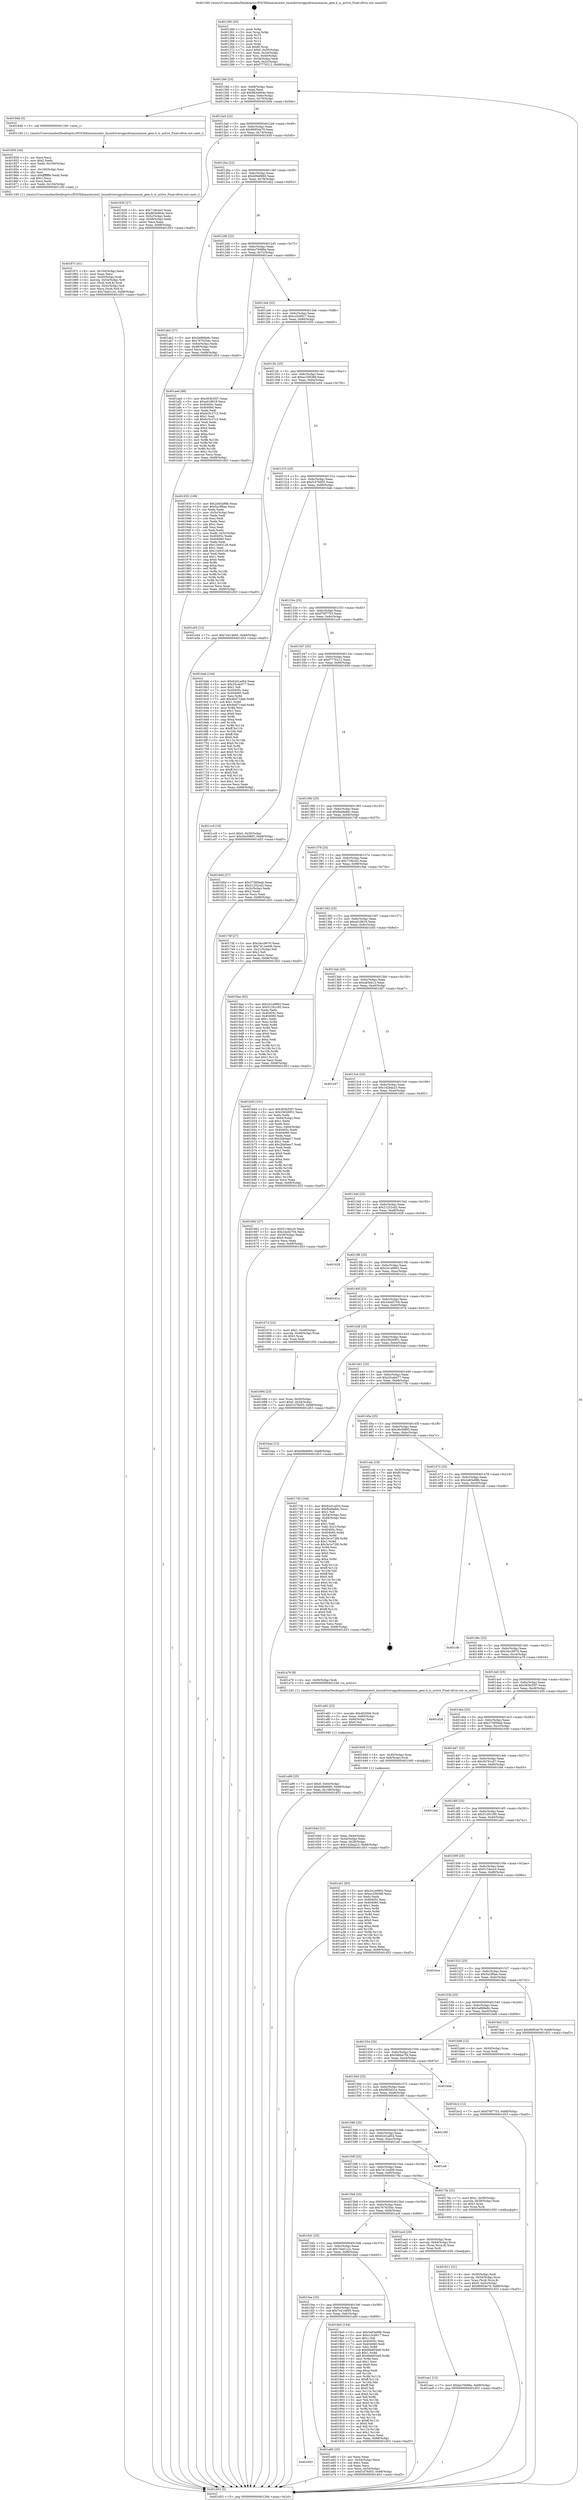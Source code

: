 digraph "0x401260" {
  label = "0x401260 (/mnt/c/Users/mathe/Desktop/tcc/POCII/binaries/extr_linuxdriversgpudrmmsmmsm_gem.h_is_active_Final-ollvm.out::main(0))"
  labelloc = "t"
  node[shape=record]

  Entry [label="",width=0.3,height=0.3,shape=circle,fillcolor=black,style=filled]
  "0x40128d" [label="{
     0x40128d [23]\l
     | [instrs]\l
     &nbsp;&nbsp;0x40128d \<+3\>: mov -0x68(%rbp),%eax\l
     &nbsp;&nbsp;0x401290 \<+2\>: mov %eax,%ecx\l
     &nbsp;&nbsp;0x401292 \<+6\>: sub $0x863a064e,%ecx\l
     &nbsp;&nbsp;0x401298 \<+3\>: mov %eax,-0x6c(%rbp)\l
     &nbsp;&nbsp;0x40129b \<+3\>: mov %ecx,-0x70(%rbp)\l
     &nbsp;&nbsp;0x40129e \<+6\>: je 000000000040184b \<main+0x5eb\>\l
  }"]
  "0x40184b" [label="{
     0x40184b [5]\l
     | [instrs]\l
     &nbsp;&nbsp;0x40184b \<+5\>: call 0000000000401160 \<next_i\>\l
     | [calls]\l
     &nbsp;&nbsp;0x401160 \{1\} (/mnt/c/Users/mathe/Desktop/tcc/POCII/binaries/extr_linuxdriversgpudrmmsmmsm_gem.h_is_active_Final-ollvm.out::next_i)\l
  }"]
  "0x4012a4" [label="{
     0x4012a4 [22]\l
     | [instrs]\l
     &nbsp;&nbsp;0x4012a4 \<+5\>: jmp 00000000004012a9 \<main+0x49\>\l
     &nbsp;&nbsp;0x4012a9 \<+3\>: mov -0x6c(%rbp),%eax\l
     &nbsp;&nbsp;0x4012ac \<+5\>: sub $0x96954e79,%eax\l
     &nbsp;&nbsp;0x4012b1 \<+3\>: mov %eax,-0x74(%rbp)\l
     &nbsp;&nbsp;0x4012b4 \<+6\>: je 0000000000401830 \<main+0x5d0\>\l
  }"]
  Exit [label="",width=0.3,height=0.3,shape=circle,fillcolor=black,style=filled,peripheries=2]
  "0x401830" [label="{
     0x401830 [27]\l
     | [instrs]\l
     &nbsp;&nbsp;0x401830 \<+5\>: mov $0x718b2e5,%eax\l
     &nbsp;&nbsp;0x401835 \<+5\>: mov $0x863a064e,%ecx\l
     &nbsp;&nbsp;0x40183a \<+3\>: mov -0x5c(%rbp),%edx\l
     &nbsp;&nbsp;0x40183d \<+3\>: cmp -0x58(%rbp),%edx\l
     &nbsp;&nbsp;0x401840 \<+3\>: cmovl %ecx,%eax\l
     &nbsp;&nbsp;0x401843 \<+3\>: mov %eax,-0x68(%rbp)\l
     &nbsp;&nbsp;0x401846 \<+5\>: jmp 0000000000401d53 \<main+0xaf3\>\l
  }"]
  "0x4012ba" [label="{
     0x4012ba [22]\l
     | [instrs]\l
     &nbsp;&nbsp;0x4012ba \<+5\>: jmp 00000000004012bf \<main+0x5f\>\l
     &nbsp;&nbsp;0x4012bf \<+3\>: mov -0x6c(%rbp),%eax\l
     &nbsp;&nbsp;0x4012c2 \<+5\>: sub $0xb0fe6660,%eax\l
     &nbsp;&nbsp;0x4012c7 \<+3\>: mov %eax,-0x78(%rbp)\l
     &nbsp;&nbsp;0x4012ca \<+6\>: je 0000000000401ab2 \<main+0x852\>\l
  }"]
  "0x401bc2" [label="{
     0x401bc2 [12]\l
     | [instrs]\l
     &nbsp;&nbsp;0x401bc2 \<+7\>: movl $0xf76f7753,-0x68(%rbp)\l
     &nbsp;&nbsp;0x401bc9 \<+5\>: jmp 0000000000401d53 \<main+0xaf3\>\l
  }"]
  "0x401ab2" [label="{
     0x401ab2 [27]\l
     | [instrs]\l
     &nbsp;&nbsp;0x401ab2 \<+5\>: mov $0x5a868e8c,%eax\l
     &nbsp;&nbsp;0x401ab7 \<+5\>: mov $0x767635dc,%ecx\l
     &nbsp;&nbsp;0x401abc \<+3\>: mov -0x64(%rbp),%edx\l
     &nbsp;&nbsp;0x401abf \<+3\>: cmp -0x48(%rbp),%edx\l
     &nbsp;&nbsp;0x401ac2 \<+3\>: cmovl %ecx,%eax\l
     &nbsp;&nbsp;0x401ac5 \<+3\>: mov %eax,-0x68(%rbp)\l
     &nbsp;&nbsp;0x401ac8 \<+5\>: jmp 0000000000401d53 \<main+0xaf3\>\l
  }"]
  "0x4012d0" [label="{
     0x4012d0 [22]\l
     | [instrs]\l
     &nbsp;&nbsp;0x4012d0 \<+5\>: jmp 00000000004012d5 \<main+0x75\>\l
     &nbsp;&nbsp;0x4012d5 \<+3\>: mov -0x6c(%rbp),%eax\l
     &nbsp;&nbsp;0x4012d8 \<+5\>: sub $0xba79488a,%eax\l
     &nbsp;&nbsp;0x4012dd \<+3\>: mov %eax,-0x7c(%rbp)\l
     &nbsp;&nbsp;0x4012e0 \<+6\>: je 0000000000401aed \<main+0x88d\>\l
  }"]
  "0x401ae1" [label="{
     0x401ae1 [12]\l
     | [instrs]\l
     &nbsp;&nbsp;0x401ae1 \<+7\>: movl $0xba79488a,-0x68(%rbp)\l
     &nbsp;&nbsp;0x401ae8 \<+5\>: jmp 0000000000401d53 \<main+0xaf3\>\l
  }"]
  "0x401aed" [label="{
     0x401aed [88]\l
     | [instrs]\l
     &nbsp;&nbsp;0x401aed \<+5\>: mov $0x363b35f7,%eax\l
     &nbsp;&nbsp;0x401af2 \<+5\>: mov $0xa018919,%ecx\l
     &nbsp;&nbsp;0x401af7 \<+7\>: mov 0x40405c,%edx\l
     &nbsp;&nbsp;0x401afe \<+7\>: mov 0x404060,%esi\l
     &nbsp;&nbsp;0x401b05 \<+2\>: mov %edx,%edi\l
     &nbsp;&nbsp;0x401b07 \<+6\>: add $0xbc5c37c3,%edi\l
     &nbsp;&nbsp;0x401b0d \<+3\>: sub $0x1,%edi\l
     &nbsp;&nbsp;0x401b10 \<+6\>: sub $0xbc5c37c3,%edi\l
     &nbsp;&nbsp;0x401b16 \<+3\>: imul %edi,%edx\l
     &nbsp;&nbsp;0x401b19 \<+3\>: and $0x1,%edx\l
     &nbsp;&nbsp;0x401b1c \<+3\>: cmp $0x0,%edx\l
     &nbsp;&nbsp;0x401b1f \<+4\>: sete %r8b\l
     &nbsp;&nbsp;0x401b23 \<+3\>: cmp $0xa,%esi\l
     &nbsp;&nbsp;0x401b26 \<+4\>: setl %r9b\l
     &nbsp;&nbsp;0x401b2a \<+3\>: mov %r8b,%r10b\l
     &nbsp;&nbsp;0x401b2d \<+3\>: and %r9b,%r10b\l
     &nbsp;&nbsp;0x401b30 \<+3\>: xor %r9b,%r8b\l
     &nbsp;&nbsp;0x401b33 \<+3\>: or %r8b,%r10b\l
     &nbsp;&nbsp;0x401b36 \<+4\>: test $0x1,%r10b\l
     &nbsp;&nbsp;0x401b3a \<+3\>: cmovne %ecx,%eax\l
     &nbsp;&nbsp;0x401b3d \<+3\>: mov %eax,-0x68(%rbp)\l
     &nbsp;&nbsp;0x401b40 \<+5\>: jmp 0000000000401d53 \<main+0xaf3\>\l
  }"]
  "0x4012e6" [label="{
     0x4012e6 [22]\l
     | [instrs]\l
     &nbsp;&nbsp;0x4012e6 \<+5\>: jmp 00000000004012eb \<main+0x8b\>\l
     &nbsp;&nbsp;0x4012eb \<+3\>: mov -0x6c(%rbp),%eax\l
     &nbsp;&nbsp;0x4012ee \<+5\>: sub $0xcc5c6617,%eax\l
     &nbsp;&nbsp;0x4012f3 \<+3\>: mov %eax,-0x80(%rbp)\l
     &nbsp;&nbsp;0x4012f6 \<+6\>: je 0000000000401935 \<main+0x6d5\>\l
  }"]
  "0x401a99" [label="{
     0x401a99 [25]\l
     | [instrs]\l
     &nbsp;&nbsp;0x401a99 \<+7\>: movl $0x0,-0x64(%rbp)\l
     &nbsp;&nbsp;0x401aa0 \<+7\>: movl $0xb0fe6660,-0x68(%rbp)\l
     &nbsp;&nbsp;0x401aa7 \<+6\>: mov %eax,-0x108(%rbp)\l
     &nbsp;&nbsp;0x401aad \<+5\>: jmp 0000000000401d53 \<main+0xaf3\>\l
  }"]
  "0x401935" [label="{
     0x401935 [109]\l
     | [instrs]\l
     &nbsp;&nbsp;0x401935 \<+5\>: mov $0x2e83a98b,%eax\l
     &nbsp;&nbsp;0x40193a \<+5\>: mov $0x5a1ff4ae,%ecx\l
     &nbsp;&nbsp;0x40193f \<+2\>: xor %edx,%edx\l
     &nbsp;&nbsp;0x401941 \<+3\>: mov -0x5c(%rbp),%esi\l
     &nbsp;&nbsp;0x401944 \<+2\>: mov %edx,%edi\l
     &nbsp;&nbsp;0x401946 \<+2\>: sub %esi,%edi\l
     &nbsp;&nbsp;0x401948 \<+2\>: mov %edx,%esi\l
     &nbsp;&nbsp;0x40194a \<+3\>: sub $0x1,%esi\l
     &nbsp;&nbsp;0x40194d \<+2\>: add %esi,%edi\l
     &nbsp;&nbsp;0x40194f \<+2\>: sub %edi,%edx\l
     &nbsp;&nbsp;0x401951 \<+3\>: mov %edx,-0x5c(%rbp)\l
     &nbsp;&nbsp;0x401954 \<+7\>: mov 0x40405c,%edx\l
     &nbsp;&nbsp;0x40195b \<+7\>: mov 0x404060,%esi\l
     &nbsp;&nbsp;0x401962 \<+2\>: mov %edx,%edi\l
     &nbsp;&nbsp;0x401964 \<+6\>: sub $0x13493128,%edi\l
     &nbsp;&nbsp;0x40196a \<+3\>: sub $0x1,%edi\l
     &nbsp;&nbsp;0x40196d \<+6\>: add $0x13493128,%edi\l
     &nbsp;&nbsp;0x401973 \<+3\>: imul %edi,%edx\l
     &nbsp;&nbsp;0x401976 \<+3\>: and $0x1,%edx\l
     &nbsp;&nbsp;0x401979 \<+3\>: cmp $0x0,%edx\l
     &nbsp;&nbsp;0x40197c \<+4\>: sete %r8b\l
     &nbsp;&nbsp;0x401980 \<+3\>: cmp $0xa,%esi\l
     &nbsp;&nbsp;0x401983 \<+4\>: setl %r9b\l
     &nbsp;&nbsp;0x401987 \<+3\>: mov %r8b,%r10b\l
     &nbsp;&nbsp;0x40198a \<+3\>: and %r9b,%r10b\l
     &nbsp;&nbsp;0x40198d \<+3\>: xor %r9b,%r8b\l
     &nbsp;&nbsp;0x401990 \<+3\>: or %r8b,%r10b\l
     &nbsp;&nbsp;0x401993 \<+4\>: test $0x1,%r10b\l
     &nbsp;&nbsp;0x401997 \<+3\>: cmovne %ecx,%eax\l
     &nbsp;&nbsp;0x40199a \<+3\>: mov %eax,-0x68(%rbp)\l
     &nbsp;&nbsp;0x40199d \<+5\>: jmp 0000000000401d53 \<main+0xaf3\>\l
  }"]
  "0x4012fc" [label="{
     0x4012fc [25]\l
     | [instrs]\l
     &nbsp;&nbsp;0x4012fc \<+5\>: jmp 0000000000401301 \<main+0xa1\>\l
     &nbsp;&nbsp;0x401301 \<+3\>: mov -0x6c(%rbp),%eax\l
     &nbsp;&nbsp;0x401304 \<+5\>: sub $0xec356368,%eax\l
     &nbsp;&nbsp;0x401309 \<+6\>: mov %eax,-0x84(%rbp)\l
     &nbsp;&nbsp;0x40130f \<+6\>: je 0000000000401a54 \<main+0x7f4\>\l
  }"]
  "0x401a82" [label="{
     0x401a82 [23]\l
     | [instrs]\l
     &nbsp;&nbsp;0x401a82 \<+10\>: movabs $0x4020b6,%rdi\l
     &nbsp;&nbsp;0x401a8c \<+3\>: mov %eax,-0x60(%rbp)\l
     &nbsp;&nbsp;0x401a8f \<+3\>: mov -0x60(%rbp),%esi\l
     &nbsp;&nbsp;0x401a92 \<+2\>: mov $0x0,%al\l
     &nbsp;&nbsp;0x401a94 \<+5\>: call 0000000000401040 \<printf@plt\>\l
     | [calls]\l
     &nbsp;&nbsp;0x401040 \{1\} (unknown)\l
  }"]
  "0x401a54" [label="{
     0x401a54 [12]\l
     | [instrs]\l
     &nbsp;&nbsp;0x401a54 \<+7\>: movl $0x7e414665,-0x68(%rbp)\l
     &nbsp;&nbsp;0x401a5b \<+5\>: jmp 0000000000401d53 \<main+0xaf3\>\l
  }"]
  "0x401315" [label="{
     0x401315 [25]\l
     | [instrs]\l
     &nbsp;&nbsp;0x401315 \<+5\>: jmp 000000000040131a \<main+0xba\>\l
     &nbsp;&nbsp;0x40131a \<+3\>: mov -0x6c(%rbp),%eax\l
     &nbsp;&nbsp;0x40131d \<+5\>: sub $0xf1d76d55,%eax\l
     &nbsp;&nbsp;0x401322 \<+6\>: mov %eax,-0x88(%rbp)\l
     &nbsp;&nbsp;0x401328 \<+6\>: je 00000000004016ab \<main+0x44b\>\l
  }"]
  "0x401603" [label="{
     0x401603\l
  }", style=dashed]
  "0x4016ab" [label="{
     0x4016ab [144]\l
     | [instrs]\l
     &nbsp;&nbsp;0x4016ab \<+5\>: mov $0x62d1ad54,%eax\l
     &nbsp;&nbsp;0x4016b0 \<+5\>: mov $0x25cab477,%ecx\l
     &nbsp;&nbsp;0x4016b5 \<+2\>: mov $0x1,%dl\l
     &nbsp;&nbsp;0x4016b7 \<+7\>: mov 0x40405c,%esi\l
     &nbsp;&nbsp;0x4016be \<+7\>: mov 0x404060,%edi\l
     &nbsp;&nbsp;0x4016c5 \<+3\>: mov %esi,%r8d\l
     &nbsp;&nbsp;0x4016c8 \<+7\>: add $0x4bd71dad,%r8d\l
     &nbsp;&nbsp;0x4016cf \<+4\>: sub $0x1,%r8d\l
     &nbsp;&nbsp;0x4016d3 \<+7\>: sub $0x4bd71dad,%r8d\l
     &nbsp;&nbsp;0x4016da \<+4\>: imul %r8d,%esi\l
     &nbsp;&nbsp;0x4016de \<+3\>: and $0x1,%esi\l
     &nbsp;&nbsp;0x4016e1 \<+3\>: cmp $0x0,%esi\l
     &nbsp;&nbsp;0x4016e4 \<+4\>: sete %r9b\l
     &nbsp;&nbsp;0x4016e8 \<+3\>: cmp $0xa,%edi\l
     &nbsp;&nbsp;0x4016eb \<+4\>: setl %r10b\l
     &nbsp;&nbsp;0x4016ef \<+3\>: mov %r9b,%r11b\l
     &nbsp;&nbsp;0x4016f2 \<+4\>: xor $0xff,%r11b\l
     &nbsp;&nbsp;0x4016f6 \<+3\>: mov %r10b,%bl\l
     &nbsp;&nbsp;0x4016f9 \<+3\>: xor $0xff,%bl\l
     &nbsp;&nbsp;0x4016fc \<+3\>: xor $0x0,%dl\l
     &nbsp;&nbsp;0x4016ff \<+3\>: mov %r11b,%r14b\l
     &nbsp;&nbsp;0x401702 \<+4\>: and $0x0,%r14b\l
     &nbsp;&nbsp;0x401706 \<+3\>: and %dl,%r9b\l
     &nbsp;&nbsp;0x401709 \<+3\>: mov %bl,%r15b\l
     &nbsp;&nbsp;0x40170c \<+4\>: and $0x0,%r15b\l
     &nbsp;&nbsp;0x401710 \<+3\>: and %dl,%r10b\l
     &nbsp;&nbsp;0x401713 \<+3\>: or %r9b,%r14b\l
     &nbsp;&nbsp;0x401716 \<+3\>: or %r10b,%r15b\l
     &nbsp;&nbsp;0x401719 \<+3\>: xor %r15b,%r14b\l
     &nbsp;&nbsp;0x40171c \<+3\>: or %bl,%r11b\l
     &nbsp;&nbsp;0x40171f \<+4\>: xor $0xff,%r11b\l
     &nbsp;&nbsp;0x401723 \<+3\>: or $0x0,%dl\l
     &nbsp;&nbsp;0x401726 \<+3\>: and %dl,%r11b\l
     &nbsp;&nbsp;0x401729 \<+3\>: or %r11b,%r14b\l
     &nbsp;&nbsp;0x40172c \<+4\>: test $0x1,%r14b\l
     &nbsp;&nbsp;0x401730 \<+3\>: cmovne %ecx,%eax\l
     &nbsp;&nbsp;0x401733 \<+3\>: mov %eax,-0x68(%rbp)\l
     &nbsp;&nbsp;0x401736 \<+5\>: jmp 0000000000401d53 \<main+0xaf3\>\l
  }"]
  "0x40132e" [label="{
     0x40132e [25]\l
     | [instrs]\l
     &nbsp;&nbsp;0x40132e \<+5\>: jmp 0000000000401333 \<main+0xd3\>\l
     &nbsp;&nbsp;0x401333 \<+3\>: mov -0x6c(%rbp),%eax\l
     &nbsp;&nbsp;0x401336 \<+5\>: sub $0xf76f7753,%eax\l
     &nbsp;&nbsp;0x40133b \<+6\>: mov %eax,-0x8c(%rbp)\l
     &nbsp;&nbsp;0x401341 \<+6\>: je 0000000000401cc9 \<main+0xa69\>\l
  }"]
  "0x401a60" [label="{
     0x401a60 [25]\l
     | [instrs]\l
     &nbsp;&nbsp;0x401a60 \<+2\>: xor %eax,%eax\l
     &nbsp;&nbsp;0x401a62 \<+3\>: mov -0x54(%rbp),%ecx\l
     &nbsp;&nbsp;0x401a65 \<+3\>: sub $0x1,%eax\l
     &nbsp;&nbsp;0x401a68 \<+2\>: sub %eax,%ecx\l
     &nbsp;&nbsp;0x401a6a \<+3\>: mov %ecx,-0x54(%rbp)\l
     &nbsp;&nbsp;0x401a6d \<+7\>: movl $0xf1d76d55,-0x68(%rbp)\l
     &nbsp;&nbsp;0x401a74 \<+5\>: jmp 0000000000401d53 \<main+0xaf3\>\l
  }"]
  "0x401cc9" [label="{
     0x401cc9 [19]\l
     | [instrs]\l
     &nbsp;&nbsp;0x401cc9 \<+7\>: movl $0x0,-0x30(%rbp)\l
     &nbsp;&nbsp;0x401cd0 \<+7\>: movl $0x26c096f3,-0x68(%rbp)\l
     &nbsp;&nbsp;0x401cd7 \<+5\>: jmp 0000000000401d53 \<main+0xaf3\>\l
  }"]
  "0x401347" [label="{
     0x401347 [25]\l
     | [instrs]\l
     &nbsp;&nbsp;0x401347 \<+5\>: jmp 000000000040134c \<main+0xec\>\l
     &nbsp;&nbsp;0x40134c \<+3\>: mov -0x6c(%rbp),%eax\l
     &nbsp;&nbsp;0x40134f \<+5\>: sub $0xf7776212,%eax\l
     &nbsp;&nbsp;0x401354 \<+6\>: mov %eax,-0x90(%rbp)\l
     &nbsp;&nbsp;0x40135a \<+6\>: je 000000000040160d \<main+0x3ad\>\l
  }"]
  "0x4015ea" [label="{
     0x4015ea [25]\l
     | [instrs]\l
     &nbsp;&nbsp;0x4015ea \<+5\>: jmp 00000000004015ef \<main+0x38f\>\l
     &nbsp;&nbsp;0x4015ef \<+3\>: mov -0x6c(%rbp),%eax\l
     &nbsp;&nbsp;0x4015f2 \<+5\>: sub $0x7e414665,%eax\l
     &nbsp;&nbsp;0x4015f7 \<+6\>: mov %eax,-0xfc(%rbp)\l
     &nbsp;&nbsp;0x4015fd \<+6\>: je 0000000000401a60 \<main+0x800\>\l
  }"]
  "0x40160d" [label="{
     0x40160d [27]\l
     | [instrs]\l
     &nbsp;&nbsp;0x40160d \<+5\>: mov $0x37585beb,%eax\l
     &nbsp;&nbsp;0x401612 \<+5\>: mov $0x21252cd2,%ecx\l
     &nbsp;&nbsp;0x401617 \<+3\>: mov -0x2c(%rbp),%edx\l
     &nbsp;&nbsp;0x40161a \<+3\>: cmp $0x2,%edx\l
     &nbsp;&nbsp;0x40161d \<+3\>: cmovne %ecx,%eax\l
     &nbsp;&nbsp;0x401620 \<+3\>: mov %eax,-0x68(%rbp)\l
     &nbsp;&nbsp;0x401623 \<+5\>: jmp 0000000000401d53 \<main+0xaf3\>\l
  }"]
  "0x401360" [label="{
     0x401360 [25]\l
     | [instrs]\l
     &nbsp;&nbsp;0x401360 \<+5\>: jmp 0000000000401365 \<main+0x105\>\l
     &nbsp;&nbsp;0x401365 \<+3\>: mov -0x6c(%rbp),%eax\l
     &nbsp;&nbsp;0x401368 \<+5\>: sub $0xfba9a8dc,%eax\l
     &nbsp;&nbsp;0x40136d \<+6\>: mov %eax,-0x94(%rbp)\l
     &nbsp;&nbsp;0x401373 \<+6\>: je 00000000004017df \<main+0x57f\>\l
  }"]
  "0x401d53" [label="{
     0x401d53 [5]\l
     | [instrs]\l
     &nbsp;&nbsp;0x401d53 \<+5\>: jmp 000000000040128d \<main+0x2d\>\l
  }"]
  "0x401260" [label="{
     0x401260 [45]\l
     | [instrs]\l
     &nbsp;&nbsp;0x401260 \<+1\>: push %rbp\l
     &nbsp;&nbsp;0x401261 \<+3\>: mov %rsp,%rbp\l
     &nbsp;&nbsp;0x401264 \<+2\>: push %r15\l
     &nbsp;&nbsp;0x401266 \<+2\>: push %r14\l
     &nbsp;&nbsp;0x401268 \<+2\>: push %r12\l
     &nbsp;&nbsp;0x40126a \<+1\>: push %rbx\l
     &nbsp;&nbsp;0x40126b \<+7\>: sub $0xf0,%rsp\l
     &nbsp;&nbsp;0x401272 \<+7\>: movl $0x0,-0x30(%rbp)\l
     &nbsp;&nbsp;0x401279 \<+3\>: mov %edi,-0x34(%rbp)\l
     &nbsp;&nbsp;0x40127c \<+4\>: mov %rsi,-0x40(%rbp)\l
     &nbsp;&nbsp;0x401280 \<+3\>: mov -0x34(%rbp),%edi\l
     &nbsp;&nbsp;0x401283 \<+3\>: mov %edi,-0x2c(%rbp)\l
     &nbsp;&nbsp;0x401286 \<+7\>: movl $0xf7776212,-0x68(%rbp)\l
  }"]
  "0x4018a5" [label="{
     0x4018a5 [144]\l
     | [instrs]\l
     &nbsp;&nbsp;0x4018a5 \<+5\>: mov $0x2e83a98b,%eax\l
     &nbsp;&nbsp;0x4018aa \<+5\>: mov $0xcc5c6617,%ecx\l
     &nbsp;&nbsp;0x4018af \<+2\>: mov $0x1,%dl\l
     &nbsp;&nbsp;0x4018b1 \<+7\>: mov 0x40405c,%esi\l
     &nbsp;&nbsp;0x4018b8 \<+7\>: mov 0x404060,%edi\l
     &nbsp;&nbsp;0x4018bf \<+3\>: mov %esi,%r8d\l
     &nbsp;&nbsp;0x4018c2 \<+7\>: sub $0x6bb654e9,%r8d\l
     &nbsp;&nbsp;0x4018c9 \<+4\>: sub $0x1,%r8d\l
     &nbsp;&nbsp;0x4018cd \<+7\>: add $0x6bb654e9,%r8d\l
     &nbsp;&nbsp;0x4018d4 \<+4\>: imul %r8d,%esi\l
     &nbsp;&nbsp;0x4018d8 \<+3\>: and $0x1,%esi\l
     &nbsp;&nbsp;0x4018db \<+3\>: cmp $0x0,%esi\l
     &nbsp;&nbsp;0x4018de \<+4\>: sete %r9b\l
     &nbsp;&nbsp;0x4018e2 \<+3\>: cmp $0xa,%edi\l
     &nbsp;&nbsp;0x4018e5 \<+4\>: setl %r10b\l
     &nbsp;&nbsp;0x4018e9 \<+3\>: mov %r9b,%r11b\l
     &nbsp;&nbsp;0x4018ec \<+4\>: xor $0xff,%r11b\l
     &nbsp;&nbsp;0x4018f0 \<+3\>: mov %r10b,%bl\l
     &nbsp;&nbsp;0x4018f3 \<+3\>: xor $0xff,%bl\l
     &nbsp;&nbsp;0x4018f6 \<+3\>: xor $0x0,%dl\l
     &nbsp;&nbsp;0x4018f9 \<+3\>: mov %r11b,%r14b\l
     &nbsp;&nbsp;0x4018fc \<+4\>: and $0x0,%r14b\l
     &nbsp;&nbsp;0x401900 \<+3\>: and %dl,%r9b\l
     &nbsp;&nbsp;0x401903 \<+3\>: mov %bl,%r15b\l
     &nbsp;&nbsp;0x401906 \<+4\>: and $0x0,%r15b\l
     &nbsp;&nbsp;0x40190a \<+3\>: and %dl,%r10b\l
     &nbsp;&nbsp;0x40190d \<+3\>: or %r9b,%r14b\l
     &nbsp;&nbsp;0x401910 \<+3\>: or %r10b,%r15b\l
     &nbsp;&nbsp;0x401913 \<+3\>: xor %r15b,%r14b\l
     &nbsp;&nbsp;0x401916 \<+3\>: or %bl,%r11b\l
     &nbsp;&nbsp;0x401919 \<+4\>: xor $0xff,%r11b\l
     &nbsp;&nbsp;0x40191d \<+3\>: or $0x0,%dl\l
     &nbsp;&nbsp;0x401920 \<+3\>: and %dl,%r11b\l
     &nbsp;&nbsp;0x401923 \<+3\>: or %r11b,%r14b\l
     &nbsp;&nbsp;0x401926 \<+4\>: test $0x1,%r14b\l
     &nbsp;&nbsp;0x40192a \<+3\>: cmovne %ecx,%eax\l
     &nbsp;&nbsp;0x40192d \<+3\>: mov %eax,-0x68(%rbp)\l
     &nbsp;&nbsp;0x401930 \<+5\>: jmp 0000000000401d53 \<main+0xaf3\>\l
  }"]
  "0x4017df" [label="{
     0x4017df [27]\l
     | [instrs]\l
     &nbsp;&nbsp;0x4017df \<+5\>: mov $0x34cc9070,%eax\l
     &nbsp;&nbsp;0x4017e4 \<+5\>: mov $0x7412e406,%ecx\l
     &nbsp;&nbsp;0x4017e9 \<+3\>: mov -0x21(%rbp),%dl\l
     &nbsp;&nbsp;0x4017ec \<+3\>: test $0x1,%dl\l
     &nbsp;&nbsp;0x4017ef \<+3\>: cmovne %ecx,%eax\l
     &nbsp;&nbsp;0x4017f2 \<+3\>: mov %eax,-0x68(%rbp)\l
     &nbsp;&nbsp;0x4017f5 \<+5\>: jmp 0000000000401d53 \<main+0xaf3\>\l
  }"]
  "0x401379" [label="{
     0x401379 [25]\l
     | [instrs]\l
     &nbsp;&nbsp;0x401379 \<+5\>: jmp 000000000040137e \<main+0x11e\>\l
     &nbsp;&nbsp;0x40137e \<+3\>: mov -0x6c(%rbp),%eax\l
     &nbsp;&nbsp;0x401381 \<+5\>: sub $0x718b2e5,%eax\l
     &nbsp;&nbsp;0x401386 \<+6\>: mov %eax,-0x98(%rbp)\l
     &nbsp;&nbsp;0x40138c \<+6\>: je 00000000004019ae \<main+0x74e\>\l
  }"]
  "0x4015d1" [label="{
     0x4015d1 [25]\l
     | [instrs]\l
     &nbsp;&nbsp;0x4015d1 \<+5\>: jmp 00000000004015d6 \<main+0x376\>\l
     &nbsp;&nbsp;0x4015d6 \<+3\>: mov -0x6c(%rbp),%eax\l
     &nbsp;&nbsp;0x4015d9 \<+5\>: sub $0x7da41c2c,%eax\l
     &nbsp;&nbsp;0x4015de \<+6\>: mov %eax,-0xf8(%rbp)\l
     &nbsp;&nbsp;0x4015e4 \<+6\>: je 00000000004018a5 \<main+0x645\>\l
  }"]
  "0x4019ae" [label="{
     0x4019ae [83]\l
     | [instrs]\l
     &nbsp;&nbsp;0x4019ae \<+5\>: mov $0x241e9902,%eax\l
     &nbsp;&nbsp;0x4019b3 \<+5\>: mov $0x51291c95,%ecx\l
     &nbsp;&nbsp;0x4019b8 \<+2\>: xor %edx,%edx\l
     &nbsp;&nbsp;0x4019ba \<+7\>: mov 0x40405c,%esi\l
     &nbsp;&nbsp;0x4019c1 \<+7\>: mov 0x404060,%edi\l
     &nbsp;&nbsp;0x4019c8 \<+3\>: sub $0x1,%edx\l
     &nbsp;&nbsp;0x4019cb \<+3\>: mov %esi,%r8d\l
     &nbsp;&nbsp;0x4019ce \<+3\>: add %edx,%r8d\l
     &nbsp;&nbsp;0x4019d1 \<+4\>: imul %r8d,%esi\l
     &nbsp;&nbsp;0x4019d5 \<+3\>: and $0x1,%esi\l
     &nbsp;&nbsp;0x4019d8 \<+3\>: cmp $0x0,%esi\l
     &nbsp;&nbsp;0x4019db \<+4\>: sete %r9b\l
     &nbsp;&nbsp;0x4019df \<+3\>: cmp $0xa,%edi\l
     &nbsp;&nbsp;0x4019e2 \<+4\>: setl %r10b\l
     &nbsp;&nbsp;0x4019e6 \<+3\>: mov %r9b,%r11b\l
     &nbsp;&nbsp;0x4019e9 \<+3\>: and %r10b,%r11b\l
     &nbsp;&nbsp;0x4019ec \<+3\>: xor %r10b,%r9b\l
     &nbsp;&nbsp;0x4019ef \<+3\>: or %r9b,%r11b\l
     &nbsp;&nbsp;0x4019f2 \<+4\>: test $0x1,%r11b\l
     &nbsp;&nbsp;0x4019f6 \<+3\>: cmovne %ecx,%eax\l
     &nbsp;&nbsp;0x4019f9 \<+3\>: mov %eax,-0x68(%rbp)\l
     &nbsp;&nbsp;0x4019fc \<+5\>: jmp 0000000000401d53 \<main+0xaf3\>\l
  }"]
  "0x401392" [label="{
     0x401392 [25]\l
     | [instrs]\l
     &nbsp;&nbsp;0x401392 \<+5\>: jmp 0000000000401397 \<main+0x137\>\l
     &nbsp;&nbsp;0x401397 \<+3\>: mov -0x6c(%rbp),%eax\l
     &nbsp;&nbsp;0x40139a \<+5\>: sub $0xa018919,%eax\l
     &nbsp;&nbsp;0x40139f \<+6\>: mov %eax,-0x9c(%rbp)\l
     &nbsp;&nbsp;0x4013a5 \<+6\>: je 0000000000401b45 \<main+0x8e5\>\l
  }"]
  "0x401acd" [label="{
     0x401acd [20]\l
     | [instrs]\l
     &nbsp;&nbsp;0x401acd \<+4\>: mov -0x50(%rbp),%rax\l
     &nbsp;&nbsp;0x401ad1 \<+4\>: movslq -0x64(%rbp),%rcx\l
     &nbsp;&nbsp;0x401ad5 \<+4\>: mov (%rax,%rcx,8),%rax\l
     &nbsp;&nbsp;0x401ad9 \<+3\>: mov %rax,%rdi\l
     &nbsp;&nbsp;0x401adc \<+5\>: call 0000000000401030 \<free@plt\>\l
     | [calls]\l
     &nbsp;&nbsp;0x401030 \{1\} (unknown)\l
  }"]
  "0x401b45" [label="{
     0x401b45 [101]\l
     | [instrs]\l
     &nbsp;&nbsp;0x401b45 \<+5\>: mov $0x363b35f7,%eax\l
     &nbsp;&nbsp;0x401b4a \<+5\>: mov $0x25626951,%ecx\l
     &nbsp;&nbsp;0x401b4f \<+2\>: xor %edx,%edx\l
     &nbsp;&nbsp;0x401b51 \<+3\>: mov -0x64(%rbp),%esi\l
     &nbsp;&nbsp;0x401b54 \<+3\>: sub $0x1,%edx\l
     &nbsp;&nbsp;0x401b57 \<+2\>: sub %edx,%esi\l
     &nbsp;&nbsp;0x401b59 \<+3\>: mov %esi,-0x64(%rbp)\l
     &nbsp;&nbsp;0x401b5c \<+7\>: mov 0x40405c,%edx\l
     &nbsp;&nbsp;0x401b63 \<+7\>: mov 0x404060,%esi\l
     &nbsp;&nbsp;0x401b6a \<+2\>: mov %edx,%edi\l
     &nbsp;&nbsp;0x401b6c \<+6\>: sub $0x2bb0aec7,%edi\l
     &nbsp;&nbsp;0x401b72 \<+3\>: sub $0x1,%edi\l
     &nbsp;&nbsp;0x401b75 \<+6\>: add $0x2bb0aec7,%edi\l
     &nbsp;&nbsp;0x401b7b \<+3\>: imul %edi,%edx\l
     &nbsp;&nbsp;0x401b7e \<+3\>: and $0x1,%edx\l
     &nbsp;&nbsp;0x401b81 \<+3\>: cmp $0x0,%edx\l
     &nbsp;&nbsp;0x401b84 \<+4\>: sete %r8b\l
     &nbsp;&nbsp;0x401b88 \<+3\>: cmp $0xa,%esi\l
     &nbsp;&nbsp;0x401b8b \<+4\>: setl %r9b\l
     &nbsp;&nbsp;0x401b8f \<+3\>: mov %r8b,%r10b\l
     &nbsp;&nbsp;0x401b92 \<+3\>: and %r9b,%r10b\l
     &nbsp;&nbsp;0x401b95 \<+3\>: xor %r9b,%r8b\l
     &nbsp;&nbsp;0x401b98 \<+3\>: or %r8b,%r10b\l
     &nbsp;&nbsp;0x401b9b \<+4\>: test $0x1,%r10b\l
     &nbsp;&nbsp;0x401b9f \<+3\>: cmovne %ecx,%eax\l
     &nbsp;&nbsp;0x401ba2 \<+3\>: mov %eax,-0x68(%rbp)\l
     &nbsp;&nbsp;0x401ba5 \<+5\>: jmp 0000000000401d53 \<main+0xaf3\>\l
  }"]
  "0x4013ab" [label="{
     0x4013ab [25]\l
     | [instrs]\l
     &nbsp;&nbsp;0x4013ab \<+5\>: jmp 00000000004013b0 \<main+0x150\>\l
     &nbsp;&nbsp;0x4013b0 \<+3\>: mov -0x6c(%rbp),%eax\l
     &nbsp;&nbsp;0x4013b3 \<+5\>: sub $0xa83eb12,%eax\l
     &nbsp;&nbsp;0x4013b8 \<+6\>: mov %eax,-0xa0(%rbp)\l
     &nbsp;&nbsp;0x4013be \<+6\>: je 0000000000401d47 \<main+0xae7\>\l
  }"]
  "0x40187c" [label="{
     0x40187c [41]\l
     | [instrs]\l
     &nbsp;&nbsp;0x40187c \<+6\>: mov -0x104(%rbp),%ecx\l
     &nbsp;&nbsp;0x401882 \<+3\>: imul %eax,%ecx\l
     &nbsp;&nbsp;0x401885 \<+4\>: mov -0x50(%rbp),%rdi\l
     &nbsp;&nbsp;0x401889 \<+4\>: movslq -0x54(%rbp),%r8\l
     &nbsp;&nbsp;0x40188d \<+4\>: mov (%rdi,%r8,8),%rdi\l
     &nbsp;&nbsp;0x401891 \<+4\>: movslq -0x5c(%rbp),%r8\l
     &nbsp;&nbsp;0x401895 \<+4\>: mov %ecx,(%rdi,%r8,4)\l
     &nbsp;&nbsp;0x401899 \<+7\>: movl $0x7da41c2c,-0x68(%rbp)\l
     &nbsp;&nbsp;0x4018a0 \<+5\>: jmp 0000000000401d53 \<main+0xaf3\>\l
  }"]
  "0x401d47" [label="{
     0x401d47\l
  }", style=dashed]
  "0x4013c4" [label="{
     0x4013c4 [25]\l
     | [instrs]\l
     &nbsp;&nbsp;0x4013c4 \<+5\>: jmp 00000000004013c9 \<main+0x169\>\l
     &nbsp;&nbsp;0x4013c9 \<+3\>: mov -0x6c(%rbp),%eax\l
     &nbsp;&nbsp;0x4013cc \<+5\>: sub $0x142baa23,%eax\l
     &nbsp;&nbsp;0x4013d1 \<+6\>: mov %eax,-0xa4(%rbp)\l
     &nbsp;&nbsp;0x4013d7 \<+6\>: je 0000000000401662 \<main+0x402\>\l
  }"]
  "0x401850" [label="{
     0x401850 [44]\l
     | [instrs]\l
     &nbsp;&nbsp;0x401850 \<+2\>: xor %ecx,%ecx\l
     &nbsp;&nbsp;0x401852 \<+5\>: mov $0x2,%edx\l
     &nbsp;&nbsp;0x401857 \<+6\>: mov %edx,-0x100(%rbp)\l
     &nbsp;&nbsp;0x40185d \<+1\>: cltd\l
     &nbsp;&nbsp;0x40185e \<+6\>: mov -0x100(%rbp),%esi\l
     &nbsp;&nbsp;0x401864 \<+2\>: idiv %esi\l
     &nbsp;&nbsp;0x401866 \<+6\>: imul $0xfffffffe,%edx,%edx\l
     &nbsp;&nbsp;0x40186c \<+3\>: sub $0x1,%ecx\l
     &nbsp;&nbsp;0x40186f \<+2\>: sub %ecx,%edx\l
     &nbsp;&nbsp;0x401871 \<+6\>: mov %edx,-0x104(%rbp)\l
     &nbsp;&nbsp;0x401877 \<+5\>: call 0000000000401160 \<next_i\>\l
     | [calls]\l
     &nbsp;&nbsp;0x401160 \{1\} (/mnt/c/Users/mathe/Desktop/tcc/POCII/binaries/extr_linuxdriversgpudrmmsmmsm_gem.h_is_active_Final-ollvm.out::next_i)\l
  }"]
  "0x401662" [label="{
     0x401662 [27]\l
     | [instrs]\l
     &nbsp;&nbsp;0x401662 \<+5\>: mov $0x5134ecc0,%eax\l
     &nbsp;&nbsp;0x401667 \<+5\>: mov $0x24ed2704,%ecx\l
     &nbsp;&nbsp;0x40166c \<+3\>: mov -0x28(%rbp),%edx\l
     &nbsp;&nbsp;0x40166f \<+3\>: cmp $0x0,%edx\l
     &nbsp;&nbsp;0x401672 \<+3\>: cmove %ecx,%eax\l
     &nbsp;&nbsp;0x401675 \<+3\>: mov %eax,-0x68(%rbp)\l
     &nbsp;&nbsp;0x401678 \<+5\>: jmp 0000000000401d53 \<main+0xaf3\>\l
  }"]
  "0x4013dd" [label="{
     0x4013dd [25]\l
     | [instrs]\l
     &nbsp;&nbsp;0x4013dd \<+5\>: jmp 00000000004013e2 \<main+0x182\>\l
     &nbsp;&nbsp;0x4013e2 \<+3\>: mov -0x6c(%rbp),%eax\l
     &nbsp;&nbsp;0x4013e5 \<+5\>: sub $0x21252cd2,%eax\l
     &nbsp;&nbsp;0x4013ea \<+6\>: mov %eax,-0xa8(%rbp)\l
     &nbsp;&nbsp;0x4013f0 \<+6\>: je 0000000000401628 \<main+0x3c8\>\l
  }"]
  "0x401811" [label="{
     0x401811 [31]\l
     | [instrs]\l
     &nbsp;&nbsp;0x401811 \<+4\>: mov -0x50(%rbp),%rdi\l
     &nbsp;&nbsp;0x401815 \<+4\>: movslq -0x54(%rbp),%rcx\l
     &nbsp;&nbsp;0x401819 \<+4\>: mov %rax,(%rdi,%rcx,8)\l
     &nbsp;&nbsp;0x40181d \<+7\>: movl $0x0,-0x5c(%rbp)\l
     &nbsp;&nbsp;0x401824 \<+7\>: movl $0x96954e79,-0x68(%rbp)\l
     &nbsp;&nbsp;0x40182b \<+5\>: jmp 0000000000401d53 \<main+0xaf3\>\l
  }"]
  "0x401628" [label="{
     0x401628\l
  }", style=dashed]
  "0x4013f6" [label="{
     0x4013f6 [25]\l
     | [instrs]\l
     &nbsp;&nbsp;0x4013f6 \<+5\>: jmp 00000000004013fb \<main+0x19b\>\l
     &nbsp;&nbsp;0x4013fb \<+3\>: mov -0x6c(%rbp),%eax\l
     &nbsp;&nbsp;0x4013fe \<+5\>: sub $0x241e9902,%eax\l
     &nbsp;&nbsp;0x401403 \<+6\>: mov %eax,-0xac(%rbp)\l
     &nbsp;&nbsp;0x401409 \<+6\>: je 0000000000401d1a \<main+0xaba\>\l
  }"]
  "0x4015b8" [label="{
     0x4015b8 [25]\l
     | [instrs]\l
     &nbsp;&nbsp;0x4015b8 \<+5\>: jmp 00000000004015bd \<main+0x35d\>\l
     &nbsp;&nbsp;0x4015bd \<+3\>: mov -0x6c(%rbp),%eax\l
     &nbsp;&nbsp;0x4015c0 \<+5\>: sub $0x767635dc,%eax\l
     &nbsp;&nbsp;0x4015c5 \<+6\>: mov %eax,-0xf4(%rbp)\l
     &nbsp;&nbsp;0x4015cb \<+6\>: je 0000000000401acd \<main+0x86d\>\l
  }"]
  "0x401d1a" [label="{
     0x401d1a\l
  }", style=dashed]
  "0x40140f" [label="{
     0x40140f [25]\l
     | [instrs]\l
     &nbsp;&nbsp;0x40140f \<+5\>: jmp 0000000000401414 \<main+0x1b4\>\l
     &nbsp;&nbsp;0x401414 \<+3\>: mov -0x6c(%rbp),%eax\l
     &nbsp;&nbsp;0x401417 \<+5\>: sub $0x24ed2704,%eax\l
     &nbsp;&nbsp;0x40141c \<+6\>: mov %eax,-0xb0(%rbp)\l
     &nbsp;&nbsp;0x401422 \<+6\>: je 000000000040167d \<main+0x41d\>\l
  }"]
  "0x4017fa" [label="{
     0x4017fa [23]\l
     | [instrs]\l
     &nbsp;&nbsp;0x4017fa \<+7\>: movl $0x1,-0x58(%rbp)\l
     &nbsp;&nbsp;0x401801 \<+4\>: movslq -0x58(%rbp),%rax\l
     &nbsp;&nbsp;0x401805 \<+4\>: shl $0x2,%rax\l
     &nbsp;&nbsp;0x401809 \<+3\>: mov %rax,%rdi\l
     &nbsp;&nbsp;0x40180c \<+5\>: call 0000000000401050 \<malloc@plt\>\l
     | [calls]\l
     &nbsp;&nbsp;0x401050 \{1\} (unknown)\l
  }"]
  "0x40167d" [label="{
     0x40167d [23]\l
     | [instrs]\l
     &nbsp;&nbsp;0x40167d \<+7\>: movl $0x1,-0x48(%rbp)\l
     &nbsp;&nbsp;0x401684 \<+4\>: movslq -0x48(%rbp),%rax\l
     &nbsp;&nbsp;0x401688 \<+4\>: shl $0x3,%rax\l
     &nbsp;&nbsp;0x40168c \<+3\>: mov %rax,%rdi\l
     &nbsp;&nbsp;0x40168f \<+5\>: call 0000000000401050 \<malloc@plt\>\l
     | [calls]\l
     &nbsp;&nbsp;0x401050 \{1\} (unknown)\l
  }"]
  "0x401428" [label="{
     0x401428 [25]\l
     | [instrs]\l
     &nbsp;&nbsp;0x401428 \<+5\>: jmp 000000000040142d \<main+0x1cd\>\l
     &nbsp;&nbsp;0x40142d \<+3\>: mov -0x6c(%rbp),%eax\l
     &nbsp;&nbsp;0x401430 \<+5\>: sub $0x25626951,%eax\l
     &nbsp;&nbsp;0x401435 \<+6\>: mov %eax,-0xb4(%rbp)\l
     &nbsp;&nbsp;0x40143b \<+6\>: je 0000000000401baa \<main+0x94a\>\l
  }"]
  "0x40159f" [label="{
     0x40159f [25]\l
     | [instrs]\l
     &nbsp;&nbsp;0x40159f \<+5\>: jmp 00000000004015a4 \<main+0x344\>\l
     &nbsp;&nbsp;0x4015a4 \<+3\>: mov -0x6c(%rbp),%eax\l
     &nbsp;&nbsp;0x4015a7 \<+5\>: sub $0x7412e406,%eax\l
     &nbsp;&nbsp;0x4015ac \<+6\>: mov %eax,-0xf0(%rbp)\l
     &nbsp;&nbsp;0x4015b2 \<+6\>: je 00000000004017fa \<main+0x59a\>\l
  }"]
  "0x401baa" [label="{
     0x401baa [12]\l
     | [instrs]\l
     &nbsp;&nbsp;0x401baa \<+7\>: movl $0xb0fe6660,-0x68(%rbp)\l
     &nbsp;&nbsp;0x401bb1 \<+5\>: jmp 0000000000401d53 \<main+0xaf3\>\l
  }"]
  "0x401441" [label="{
     0x401441 [25]\l
     | [instrs]\l
     &nbsp;&nbsp;0x401441 \<+5\>: jmp 0000000000401446 \<main+0x1e6\>\l
     &nbsp;&nbsp;0x401446 \<+3\>: mov -0x6c(%rbp),%eax\l
     &nbsp;&nbsp;0x401449 \<+5\>: sub $0x25cab477,%eax\l
     &nbsp;&nbsp;0x40144e \<+6\>: mov %eax,-0xb8(%rbp)\l
     &nbsp;&nbsp;0x401454 \<+6\>: je 000000000040173b \<main+0x4db\>\l
  }"]
  "0x401cef" [label="{
     0x401cef\l
  }", style=dashed]
  "0x40173b" [label="{
     0x40173b [164]\l
     | [instrs]\l
     &nbsp;&nbsp;0x40173b \<+5\>: mov $0x62d1ad54,%eax\l
     &nbsp;&nbsp;0x401740 \<+5\>: mov $0xfba9a8dc,%ecx\l
     &nbsp;&nbsp;0x401745 \<+2\>: mov $0x1,%dl\l
     &nbsp;&nbsp;0x401747 \<+3\>: mov -0x54(%rbp),%esi\l
     &nbsp;&nbsp;0x40174a \<+3\>: cmp -0x48(%rbp),%esi\l
     &nbsp;&nbsp;0x40174d \<+4\>: setl %dil\l
     &nbsp;&nbsp;0x401751 \<+4\>: and $0x1,%dil\l
     &nbsp;&nbsp;0x401755 \<+4\>: mov %dil,-0x21(%rbp)\l
     &nbsp;&nbsp;0x401759 \<+7\>: mov 0x40405c,%esi\l
     &nbsp;&nbsp;0x401760 \<+8\>: mov 0x404060,%r8d\l
     &nbsp;&nbsp;0x401768 \<+3\>: mov %esi,%r9d\l
     &nbsp;&nbsp;0x40176b \<+7\>: add $0x3e1e72fd,%r9d\l
     &nbsp;&nbsp;0x401772 \<+4\>: sub $0x1,%r9d\l
     &nbsp;&nbsp;0x401776 \<+7\>: sub $0x3e1e72fd,%r9d\l
     &nbsp;&nbsp;0x40177d \<+4\>: imul %r9d,%esi\l
     &nbsp;&nbsp;0x401781 \<+3\>: and $0x1,%esi\l
     &nbsp;&nbsp;0x401784 \<+3\>: cmp $0x0,%esi\l
     &nbsp;&nbsp;0x401787 \<+4\>: sete %dil\l
     &nbsp;&nbsp;0x40178b \<+4\>: cmp $0xa,%r8d\l
     &nbsp;&nbsp;0x40178f \<+4\>: setl %r10b\l
     &nbsp;&nbsp;0x401793 \<+3\>: mov %dil,%r11b\l
     &nbsp;&nbsp;0x401796 \<+4\>: xor $0xff,%r11b\l
     &nbsp;&nbsp;0x40179a \<+3\>: mov %r10b,%bl\l
     &nbsp;&nbsp;0x40179d \<+3\>: xor $0xff,%bl\l
     &nbsp;&nbsp;0x4017a0 \<+3\>: xor $0x0,%dl\l
     &nbsp;&nbsp;0x4017a3 \<+3\>: mov %r11b,%r14b\l
     &nbsp;&nbsp;0x4017a6 \<+4\>: and $0x0,%r14b\l
     &nbsp;&nbsp;0x4017aa \<+3\>: and %dl,%dil\l
     &nbsp;&nbsp;0x4017ad \<+3\>: mov %bl,%r15b\l
     &nbsp;&nbsp;0x4017b0 \<+4\>: and $0x0,%r15b\l
     &nbsp;&nbsp;0x4017b4 \<+3\>: and %dl,%r10b\l
     &nbsp;&nbsp;0x4017b7 \<+3\>: or %dil,%r14b\l
     &nbsp;&nbsp;0x4017ba \<+3\>: or %r10b,%r15b\l
     &nbsp;&nbsp;0x4017bd \<+3\>: xor %r15b,%r14b\l
     &nbsp;&nbsp;0x4017c0 \<+3\>: or %bl,%r11b\l
     &nbsp;&nbsp;0x4017c3 \<+4\>: xor $0xff,%r11b\l
     &nbsp;&nbsp;0x4017c7 \<+3\>: or $0x0,%dl\l
     &nbsp;&nbsp;0x4017ca \<+3\>: and %dl,%r11b\l
     &nbsp;&nbsp;0x4017cd \<+3\>: or %r11b,%r14b\l
     &nbsp;&nbsp;0x4017d0 \<+4\>: test $0x1,%r14b\l
     &nbsp;&nbsp;0x4017d4 \<+3\>: cmovne %ecx,%eax\l
     &nbsp;&nbsp;0x4017d7 \<+3\>: mov %eax,-0x68(%rbp)\l
     &nbsp;&nbsp;0x4017da \<+5\>: jmp 0000000000401d53 \<main+0xaf3\>\l
  }"]
  "0x40145a" [label="{
     0x40145a [25]\l
     | [instrs]\l
     &nbsp;&nbsp;0x40145a \<+5\>: jmp 000000000040145f \<main+0x1ff\>\l
     &nbsp;&nbsp;0x40145f \<+3\>: mov -0x6c(%rbp),%eax\l
     &nbsp;&nbsp;0x401462 \<+5\>: sub $0x26c096f3,%eax\l
     &nbsp;&nbsp;0x401467 \<+6\>: mov %eax,-0xbc(%rbp)\l
     &nbsp;&nbsp;0x40146d \<+6\>: je 0000000000401cdc \<main+0xa7c\>\l
  }"]
  "0x401586" [label="{
     0x401586 [25]\l
     | [instrs]\l
     &nbsp;&nbsp;0x401586 \<+5\>: jmp 000000000040158b \<main+0x32b\>\l
     &nbsp;&nbsp;0x40158b \<+3\>: mov -0x6c(%rbp),%eax\l
     &nbsp;&nbsp;0x40158e \<+5\>: sub $0x62d1ad54,%eax\l
     &nbsp;&nbsp;0x401593 \<+6\>: mov %eax,-0xec(%rbp)\l
     &nbsp;&nbsp;0x401599 \<+6\>: je 0000000000401cef \<main+0xa8f\>\l
  }"]
  "0x401cdc" [label="{
     0x401cdc [19]\l
     | [instrs]\l
     &nbsp;&nbsp;0x401cdc \<+3\>: mov -0x30(%rbp),%eax\l
     &nbsp;&nbsp;0x401cdf \<+7\>: add $0xf0,%rsp\l
     &nbsp;&nbsp;0x401ce6 \<+1\>: pop %rbx\l
     &nbsp;&nbsp;0x401ce7 \<+2\>: pop %r12\l
     &nbsp;&nbsp;0x401ce9 \<+2\>: pop %r14\l
     &nbsp;&nbsp;0x401ceb \<+2\>: pop %r15\l
     &nbsp;&nbsp;0x401ced \<+1\>: pop %rbp\l
     &nbsp;&nbsp;0x401cee \<+1\>: ret\l
  }"]
  "0x401473" [label="{
     0x401473 [25]\l
     | [instrs]\l
     &nbsp;&nbsp;0x401473 \<+5\>: jmp 0000000000401478 \<main+0x218\>\l
     &nbsp;&nbsp;0x401478 \<+3\>: mov -0x6c(%rbp),%eax\l
     &nbsp;&nbsp;0x40147b \<+5\>: sub $0x2e83a98b,%eax\l
     &nbsp;&nbsp;0x401480 \<+6\>: mov %eax,-0xc0(%rbp)\l
     &nbsp;&nbsp;0x401486 \<+6\>: je 0000000000401cfb \<main+0xa9b\>\l
  }"]
  "0x401c60" [label="{
     0x401c60\l
  }", style=dashed]
  "0x401cfb" [label="{
     0x401cfb\l
  }", style=dashed]
  "0x40148c" [label="{
     0x40148c [25]\l
     | [instrs]\l
     &nbsp;&nbsp;0x40148c \<+5\>: jmp 0000000000401491 \<main+0x231\>\l
     &nbsp;&nbsp;0x401491 \<+3\>: mov -0x6c(%rbp),%eax\l
     &nbsp;&nbsp;0x401494 \<+5\>: sub $0x34cc9070,%eax\l
     &nbsp;&nbsp;0x401499 \<+6\>: mov %eax,-0xc4(%rbp)\l
     &nbsp;&nbsp;0x40149f \<+6\>: je 0000000000401a79 \<main+0x819\>\l
  }"]
  "0x40156d" [label="{
     0x40156d [25]\l
     | [instrs]\l
     &nbsp;&nbsp;0x40156d \<+5\>: jmp 0000000000401572 \<main+0x312\>\l
     &nbsp;&nbsp;0x401572 \<+3\>: mov -0x6c(%rbp),%eax\l
     &nbsp;&nbsp;0x401575 \<+5\>: sub $0x5f03d21e,%eax\l
     &nbsp;&nbsp;0x40157a \<+6\>: mov %eax,-0xe8(%rbp)\l
     &nbsp;&nbsp;0x401580 \<+6\>: je 0000000000401c60 \<main+0xa00\>\l
  }"]
  "0x401a79" [label="{
     0x401a79 [9]\l
     | [instrs]\l
     &nbsp;&nbsp;0x401a79 \<+4\>: mov -0x50(%rbp),%rdi\l
     &nbsp;&nbsp;0x401a7d \<+5\>: call 0000000000401240 \<is_active\>\l
     | [calls]\l
     &nbsp;&nbsp;0x401240 \{1\} (/mnt/c/Users/mathe/Desktop/tcc/POCII/binaries/extr_linuxdriversgpudrmmsmmsm_gem.h_is_active_Final-ollvm.out::is_active)\l
  }"]
  "0x4014a5" [label="{
     0x4014a5 [25]\l
     | [instrs]\l
     &nbsp;&nbsp;0x4014a5 \<+5\>: jmp 00000000004014aa \<main+0x24a\>\l
     &nbsp;&nbsp;0x4014aa \<+3\>: mov -0x6c(%rbp),%eax\l
     &nbsp;&nbsp;0x4014ad \<+5\>: sub $0x363b35f7,%eax\l
     &nbsp;&nbsp;0x4014b2 \<+6\>: mov %eax,-0xc8(%rbp)\l
     &nbsp;&nbsp;0x4014b8 \<+6\>: je 0000000000401d26 \<main+0xac6\>\l
  }"]
  "0x401bda" [label="{
     0x401bda\l
  }", style=dashed]
  "0x401d26" [label="{
     0x401d26\l
  }", style=dashed]
  "0x4014be" [label="{
     0x4014be [25]\l
     | [instrs]\l
     &nbsp;&nbsp;0x4014be \<+5\>: jmp 00000000004014c3 \<main+0x263\>\l
     &nbsp;&nbsp;0x4014c3 \<+3\>: mov -0x6c(%rbp),%eax\l
     &nbsp;&nbsp;0x4014c6 \<+5\>: sub $0x37585beb,%eax\l
     &nbsp;&nbsp;0x4014cb \<+6\>: mov %eax,-0xcc(%rbp)\l
     &nbsp;&nbsp;0x4014d1 \<+6\>: je 0000000000401640 \<main+0x3e0\>\l
  }"]
  "0x401554" [label="{
     0x401554 [25]\l
     | [instrs]\l
     &nbsp;&nbsp;0x401554 \<+5\>: jmp 0000000000401559 \<main+0x2f9\>\l
     &nbsp;&nbsp;0x401559 \<+3\>: mov -0x6c(%rbp),%eax\l
     &nbsp;&nbsp;0x40155c \<+5\>: sub $0x5dbba7f4,%eax\l
     &nbsp;&nbsp;0x401561 \<+6\>: mov %eax,-0xe4(%rbp)\l
     &nbsp;&nbsp;0x401567 \<+6\>: je 0000000000401bda \<main+0x97a\>\l
  }"]
  "0x401640" [label="{
     0x401640 [13]\l
     | [instrs]\l
     &nbsp;&nbsp;0x401640 \<+4\>: mov -0x40(%rbp),%rax\l
     &nbsp;&nbsp;0x401644 \<+4\>: mov 0x8(%rax),%rdi\l
     &nbsp;&nbsp;0x401648 \<+5\>: call 0000000000401060 \<atoi@plt\>\l
     | [calls]\l
     &nbsp;&nbsp;0x401060 \{1\} (unknown)\l
  }"]
  "0x4014d7" [label="{
     0x4014d7 [25]\l
     | [instrs]\l
     &nbsp;&nbsp;0x4014d7 \<+5\>: jmp 00000000004014dc \<main+0x27c\>\l
     &nbsp;&nbsp;0x4014dc \<+3\>: mov -0x6c(%rbp),%eax\l
     &nbsp;&nbsp;0x4014df \<+5\>: sub $0x3b791a57,%eax\l
     &nbsp;&nbsp;0x4014e4 \<+6\>: mov %eax,-0xd0(%rbp)\l
     &nbsp;&nbsp;0x4014ea \<+6\>: je 0000000000401cbd \<main+0xa5d\>\l
  }"]
  "0x40164d" [label="{
     0x40164d [21]\l
     | [instrs]\l
     &nbsp;&nbsp;0x40164d \<+3\>: mov %eax,-0x44(%rbp)\l
     &nbsp;&nbsp;0x401650 \<+3\>: mov -0x44(%rbp),%eax\l
     &nbsp;&nbsp;0x401653 \<+3\>: mov %eax,-0x28(%rbp)\l
     &nbsp;&nbsp;0x401656 \<+7\>: movl $0x142baa23,-0x68(%rbp)\l
     &nbsp;&nbsp;0x40165d \<+5\>: jmp 0000000000401d53 \<main+0xaf3\>\l
  }"]
  "0x401694" [label="{
     0x401694 [23]\l
     | [instrs]\l
     &nbsp;&nbsp;0x401694 \<+4\>: mov %rax,-0x50(%rbp)\l
     &nbsp;&nbsp;0x401698 \<+7\>: movl $0x0,-0x54(%rbp)\l
     &nbsp;&nbsp;0x40169f \<+7\>: movl $0xf1d76d55,-0x68(%rbp)\l
     &nbsp;&nbsp;0x4016a6 \<+5\>: jmp 0000000000401d53 \<main+0xaf3\>\l
  }"]
  "0x401bb6" [label="{
     0x401bb6 [12]\l
     | [instrs]\l
     &nbsp;&nbsp;0x401bb6 \<+4\>: mov -0x50(%rbp),%rax\l
     &nbsp;&nbsp;0x401bba \<+3\>: mov %rax,%rdi\l
     &nbsp;&nbsp;0x401bbd \<+5\>: call 0000000000401030 \<free@plt\>\l
     | [calls]\l
     &nbsp;&nbsp;0x401030 \{1\} (unknown)\l
  }"]
  "0x401cbd" [label="{
     0x401cbd\l
  }", style=dashed]
  "0x4014f0" [label="{
     0x4014f0 [25]\l
     | [instrs]\l
     &nbsp;&nbsp;0x4014f0 \<+5\>: jmp 00000000004014f5 \<main+0x295\>\l
     &nbsp;&nbsp;0x4014f5 \<+3\>: mov -0x6c(%rbp),%eax\l
     &nbsp;&nbsp;0x4014f8 \<+5\>: sub $0x51291c95,%eax\l
     &nbsp;&nbsp;0x4014fd \<+6\>: mov %eax,-0xd4(%rbp)\l
     &nbsp;&nbsp;0x401503 \<+6\>: je 0000000000401a01 \<main+0x7a1\>\l
  }"]
  "0x40153b" [label="{
     0x40153b [25]\l
     | [instrs]\l
     &nbsp;&nbsp;0x40153b \<+5\>: jmp 0000000000401540 \<main+0x2e0\>\l
     &nbsp;&nbsp;0x401540 \<+3\>: mov -0x6c(%rbp),%eax\l
     &nbsp;&nbsp;0x401543 \<+5\>: sub $0x5a868e8c,%eax\l
     &nbsp;&nbsp;0x401548 \<+6\>: mov %eax,-0xe0(%rbp)\l
     &nbsp;&nbsp;0x40154e \<+6\>: je 0000000000401bb6 \<main+0x956\>\l
  }"]
  "0x401a01" [label="{
     0x401a01 [83]\l
     | [instrs]\l
     &nbsp;&nbsp;0x401a01 \<+5\>: mov $0x241e9902,%eax\l
     &nbsp;&nbsp;0x401a06 \<+5\>: mov $0xec356368,%ecx\l
     &nbsp;&nbsp;0x401a0b \<+2\>: xor %edx,%edx\l
     &nbsp;&nbsp;0x401a0d \<+7\>: mov 0x40405c,%esi\l
     &nbsp;&nbsp;0x401a14 \<+7\>: mov 0x404060,%edi\l
     &nbsp;&nbsp;0x401a1b \<+3\>: sub $0x1,%edx\l
     &nbsp;&nbsp;0x401a1e \<+3\>: mov %esi,%r8d\l
     &nbsp;&nbsp;0x401a21 \<+3\>: add %edx,%r8d\l
     &nbsp;&nbsp;0x401a24 \<+4\>: imul %r8d,%esi\l
     &nbsp;&nbsp;0x401a28 \<+3\>: and $0x1,%esi\l
     &nbsp;&nbsp;0x401a2b \<+3\>: cmp $0x0,%esi\l
     &nbsp;&nbsp;0x401a2e \<+4\>: sete %r9b\l
     &nbsp;&nbsp;0x401a32 \<+3\>: cmp $0xa,%edi\l
     &nbsp;&nbsp;0x401a35 \<+4\>: setl %r10b\l
     &nbsp;&nbsp;0x401a39 \<+3\>: mov %r9b,%r11b\l
     &nbsp;&nbsp;0x401a3c \<+3\>: and %r10b,%r11b\l
     &nbsp;&nbsp;0x401a3f \<+3\>: xor %r10b,%r9b\l
     &nbsp;&nbsp;0x401a42 \<+3\>: or %r9b,%r11b\l
     &nbsp;&nbsp;0x401a45 \<+4\>: test $0x1,%r11b\l
     &nbsp;&nbsp;0x401a49 \<+3\>: cmovne %ecx,%eax\l
     &nbsp;&nbsp;0x401a4c \<+3\>: mov %eax,-0x68(%rbp)\l
     &nbsp;&nbsp;0x401a4f \<+5\>: jmp 0000000000401d53 \<main+0xaf3\>\l
  }"]
  "0x401509" [label="{
     0x401509 [25]\l
     | [instrs]\l
     &nbsp;&nbsp;0x401509 \<+5\>: jmp 000000000040150e \<main+0x2ae\>\l
     &nbsp;&nbsp;0x40150e \<+3\>: mov -0x6c(%rbp),%eax\l
     &nbsp;&nbsp;0x401511 \<+5\>: sub $0x5134ecc0,%eax\l
     &nbsp;&nbsp;0x401516 \<+6\>: mov %eax,-0xd8(%rbp)\l
     &nbsp;&nbsp;0x40151c \<+6\>: je 0000000000401bce \<main+0x96e\>\l
  }"]
  "0x4019a2" [label="{
     0x4019a2 [12]\l
     | [instrs]\l
     &nbsp;&nbsp;0x4019a2 \<+7\>: movl $0x96954e79,-0x68(%rbp)\l
     &nbsp;&nbsp;0x4019a9 \<+5\>: jmp 0000000000401d53 \<main+0xaf3\>\l
  }"]
  "0x401bce" [label="{
     0x401bce\l
  }", style=dashed]
  "0x401522" [label="{
     0x401522 [25]\l
     | [instrs]\l
     &nbsp;&nbsp;0x401522 \<+5\>: jmp 0000000000401527 \<main+0x2c7\>\l
     &nbsp;&nbsp;0x401527 \<+3\>: mov -0x6c(%rbp),%eax\l
     &nbsp;&nbsp;0x40152a \<+5\>: sub $0x5a1ff4ae,%eax\l
     &nbsp;&nbsp;0x40152f \<+6\>: mov %eax,-0xdc(%rbp)\l
     &nbsp;&nbsp;0x401535 \<+6\>: je 00000000004019a2 \<main+0x742\>\l
  }"]
  Entry -> "0x401260" [label=" 1"]
  "0x40128d" -> "0x40184b" [label=" 1"]
  "0x40128d" -> "0x4012a4" [label=" 30"]
  "0x401cdc" -> Exit [label=" 1"]
  "0x4012a4" -> "0x401830" [label=" 2"]
  "0x4012a4" -> "0x4012ba" [label=" 28"]
  "0x401cc9" -> "0x401d53" [label=" 1"]
  "0x4012ba" -> "0x401ab2" [label=" 2"]
  "0x4012ba" -> "0x4012d0" [label=" 26"]
  "0x401bc2" -> "0x401d53" [label=" 1"]
  "0x4012d0" -> "0x401aed" [label=" 1"]
  "0x4012d0" -> "0x4012e6" [label=" 25"]
  "0x401bb6" -> "0x401bc2" [label=" 1"]
  "0x4012e6" -> "0x401935" [label=" 1"]
  "0x4012e6" -> "0x4012fc" [label=" 24"]
  "0x401baa" -> "0x401d53" [label=" 1"]
  "0x4012fc" -> "0x401a54" [label=" 1"]
  "0x4012fc" -> "0x401315" [label=" 23"]
  "0x401b45" -> "0x401d53" [label=" 1"]
  "0x401315" -> "0x4016ab" [label=" 2"]
  "0x401315" -> "0x40132e" [label=" 21"]
  "0x401aed" -> "0x401d53" [label=" 1"]
  "0x40132e" -> "0x401cc9" [label=" 1"]
  "0x40132e" -> "0x401347" [label=" 20"]
  "0x401ae1" -> "0x401d53" [label=" 1"]
  "0x401347" -> "0x40160d" [label=" 1"]
  "0x401347" -> "0x401360" [label=" 19"]
  "0x40160d" -> "0x401d53" [label=" 1"]
  "0x401260" -> "0x40128d" [label=" 1"]
  "0x401d53" -> "0x40128d" [label=" 30"]
  "0x401ab2" -> "0x401d53" [label=" 2"]
  "0x401360" -> "0x4017df" [label=" 2"]
  "0x401360" -> "0x401379" [label=" 17"]
  "0x401a99" -> "0x401d53" [label=" 1"]
  "0x401379" -> "0x4019ae" [label=" 1"]
  "0x401379" -> "0x401392" [label=" 16"]
  "0x401a79" -> "0x401a82" [label=" 1"]
  "0x401392" -> "0x401b45" [label=" 1"]
  "0x401392" -> "0x4013ab" [label=" 15"]
  "0x401a60" -> "0x401d53" [label=" 1"]
  "0x4013ab" -> "0x401d47" [label=" 0"]
  "0x4013ab" -> "0x4013c4" [label=" 15"]
  "0x4015ea" -> "0x401a60" [label=" 1"]
  "0x4013c4" -> "0x401662" [label=" 1"]
  "0x4013c4" -> "0x4013dd" [label=" 14"]
  "0x401acd" -> "0x401ae1" [label=" 1"]
  "0x4013dd" -> "0x401628" [label=" 0"]
  "0x4013dd" -> "0x4013f6" [label=" 14"]
  "0x401a54" -> "0x401d53" [label=" 1"]
  "0x4013f6" -> "0x401d1a" [label=" 0"]
  "0x4013f6" -> "0x40140f" [label=" 14"]
  "0x401a01" -> "0x401d53" [label=" 1"]
  "0x40140f" -> "0x40167d" [label=" 1"]
  "0x40140f" -> "0x401428" [label=" 13"]
  "0x4019ae" -> "0x401d53" [label=" 1"]
  "0x401428" -> "0x401baa" [label=" 1"]
  "0x401428" -> "0x401441" [label=" 12"]
  "0x401935" -> "0x401d53" [label=" 1"]
  "0x401441" -> "0x40173b" [label=" 2"]
  "0x401441" -> "0x40145a" [label=" 10"]
  "0x4018a5" -> "0x401d53" [label=" 1"]
  "0x40145a" -> "0x401cdc" [label=" 1"]
  "0x40145a" -> "0x401473" [label=" 9"]
  "0x4015d1" -> "0x4018a5" [label=" 1"]
  "0x401473" -> "0x401cfb" [label=" 0"]
  "0x401473" -> "0x40148c" [label=" 9"]
  "0x401a82" -> "0x401a99" [label=" 1"]
  "0x40148c" -> "0x401a79" [label=" 1"]
  "0x40148c" -> "0x4014a5" [label=" 8"]
  "0x4015b8" -> "0x401acd" [label=" 1"]
  "0x4014a5" -> "0x401d26" [label=" 0"]
  "0x4014a5" -> "0x4014be" [label=" 8"]
  "0x4015ea" -> "0x401603" [label=" 0"]
  "0x4014be" -> "0x401640" [label=" 1"]
  "0x4014be" -> "0x4014d7" [label=" 7"]
  "0x401640" -> "0x40164d" [label=" 1"]
  "0x40164d" -> "0x401d53" [label=" 1"]
  "0x401662" -> "0x401d53" [label=" 1"]
  "0x40167d" -> "0x401694" [label=" 1"]
  "0x401694" -> "0x401d53" [label=" 1"]
  "0x4016ab" -> "0x401d53" [label=" 2"]
  "0x40173b" -> "0x401d53" [label=" 2"]
  "0x4017df" -> "0x401d53" [label=" 2"]
  "0x401850" -> "0x40187c" [label=" 1"]
  "0x4014d7" -> "0x401cbd" [label=" 0"]
  "0x4014d7" -> "0x4014f0" [label=" 7"]
  "0x40184b" -> "0x401850" [label=" 1"]
  "0x4014f0" -> "0x401a01" [label=" 1"]
  "0x4014f0" -> "0x401509" [label=" 6"]
  "0x401811" -> "0x401d53" [label=" 1"]
  "0x401509" -> "0x401bce" [label=" 0"]
  "0x401509" -> "0x401522" [label=" 6"]
  "0x4017fa" -> "0x401811" [label=" 1"]
  "0x401522" -> "0x4019a2" [label=" 1"]
  "0x401522" -> "0x40153b" [label=" 5"]
  "0x401830" -> "0x401d53" [label=" 2"]
  "0x40153b" -> "0x401bb6" [label=" 1"]
  "0x40153b" -> "0x401554" [label=" 4"]
  "0x40187c" -> "0x401d53" [label=" 1"]
  "0x401554" -> "0x401bda" [label=" 0"]
  "0x401554" -> "0x40156d" [label=" 4"]
  "0x4015b8" -> "0x4015d1" [label=" 2"]
  "0x40156d" -> "0x401c60" [label=" 0"]
  "0x40156d" -> "0x401586" [label=" 4"]
  "0x4015d1" -> "0x4015ea" [label=" 1"]
  "0x401586" -> "0x401cef" [label=" 0"]
  "0x401586" -> "0x40159f" [label=" 4"]
  "0x4019a2" -> "0x401d53" [label=" 1"]
  "0x40159f" -> "0x4017fa" [label=" 1"]
  "0x40159f" -> "0x4015b8" [label=" 3"]
}
